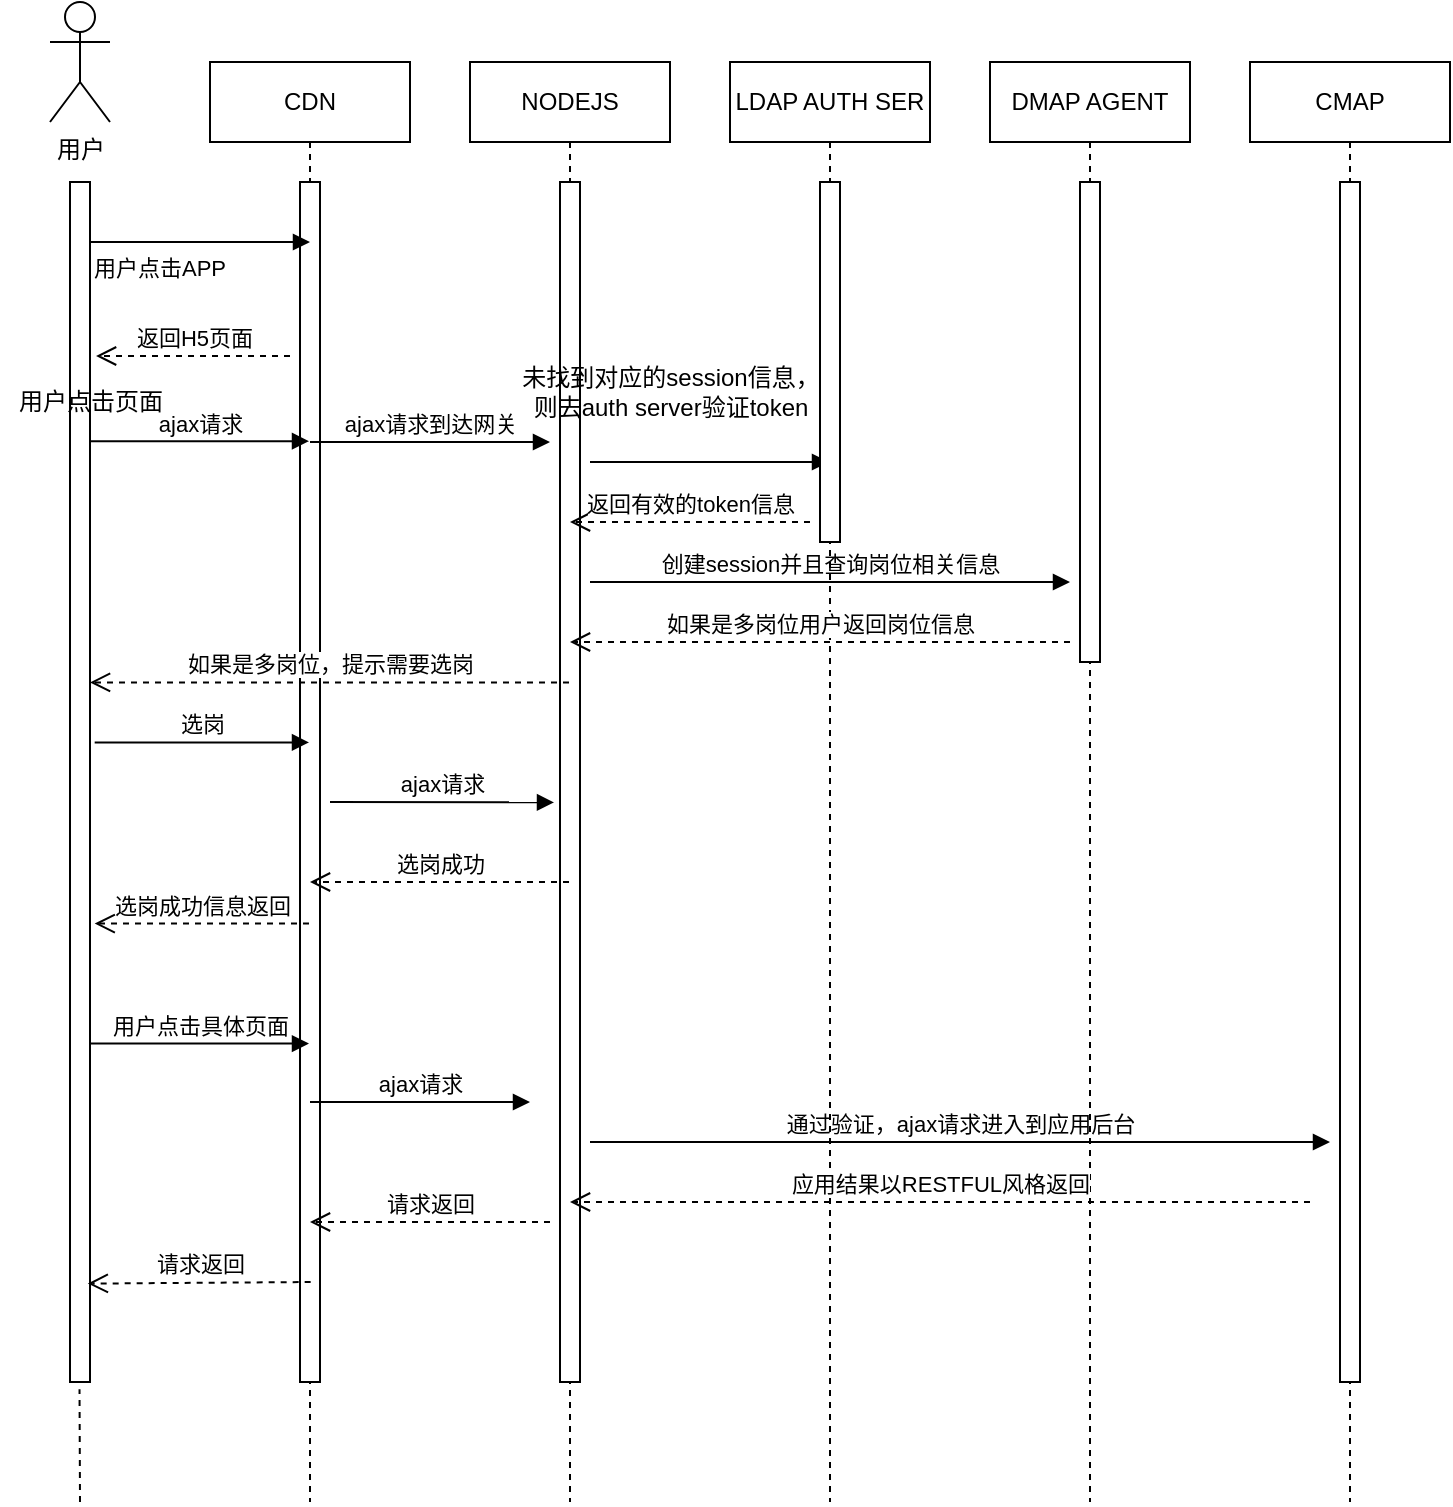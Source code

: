 <mxfile version="13.10.3" type="github">
  <diagram id="NX9DWhBfDyaRGIyjjMjA" name="Page-1">
    <mxGraphModel dx="818" dy="533" grid="1" gridSize="10" guides="1" tooltips="1" connect="1" arrows="1" fold="1" page="1" pageScale="1" pageWidth="827" pageHeight="1169" math="0" shadow="0">
      <root>
        <mxCell id="0" />
        <mxCell id="1" parent="0" />
        <mxCell id="uk9vNTl8983ohQFPO6-9-1" value="用户&lt;br&gt;" style="shape=umlActor;verticalLabelPosition=bottom;verticalAlign=top;html=1;" vertex="1" parent="1">
          <mxGeometry x="50" y="80" width="30" height="60" as="geometry" />
        </mxCell>
        <mxCell id="uk9vNTl8983ohQFPO6-9-2" value="" style="html=1;points=[];perimeter=orthogonalPerimeter;" vertex="1" parent="1">
          <mxGeometry x="60" y="170" width="10" height="600" as="geometry" />
        </mxCell>
        <mxCell id="uk9vNTl8983ohQFPO6-9-3" value="CDN" style="shape=umlLifeline;perimeter=lifelinePerimeter;whiteSpace=wrap;html=1;container=1;collapsible=0;recursiveResize=0;outlineConnect=0;" vertex="1" parent="1">
          <mxGeometry x="130" y="110" width="100" height="720" as="geometry" />
        </mxCell>
        <mxCell id="uk9vNTl8983ohQFPO6-9-8" value="" style="html=1;points=[];perimeter=orthogonalPerimeter;" vertex="1" parent="uk9vNTl8983ohQFPO6-9-3">
          <mxGeometry x="45" y="60" width="10" height="600" as="geometry" />
        </mxCell>
        <mxCell id="uk9vNTl8983ohQFPO6-9-18" value="ajax请求到达网关" style="html=1;verticalAlign=bottom;endArrow=block;" edge="1" parent="uk9vNTl8983ohQFPO6-9-3">
          <mxGeometry width="80" relative="1" as="geometry">
            <mxPoint x="50" y="190" as="sourcePoint" />
            <mxPoint x="170" y="190" as="targetPoint" />
          </mxGeometry>
        </mxCell>
        <mxCell id="uk9vNTl8983ohQFPO6-9-32" value="ajax请求" style="html=1;verticalAlign=bottom;endArrow=block;entryX=-0.3;entryY=0.517;entryDx=0;entryDy=0;entryPerimeter=0;" edge="1" parent="uk9vNTl8983ohQFPO6-9-3" target="uk9vNTl8983ohQFPO6-9-9">
          <mxGeometry width="80" relative="1" as="geometry">
            <mxPoint x="60" y="370" as="sourcePoint" />
            <mxPoint x="160" y="369" as="targetPoint" />
          </mxGeometry>
        </mxCell>
        <mxCell id="uk9vNTl8983ohQFPO6-9-37" value="ajax请求" style="html=1;verticalAlign=bottom;endArrow=block;" edge="1" parent="uk9vNTl8983ohQFPO6-9-3">
          <mxGeometry width="80" relative="1" as="geometry">
            <mxPoint x="50" y="520" as="sourcePoint" />
            <mxPoint x="160" y="520" as="targetPoint" />
          </mxGeometry>
        </mxCell>
        <mxCell id="uk9vNTl8983ohQFPO6-9-45" value="请求返回" style="html=1;verticalAlign=bottom;endArrow=open;dashed=1;endSize=8;" edge="1" parent="uk9vNTl8983ohQFPO6-9-3" target="uk9vNTl8983ohQFPO6-9-3">
          <mxGeometry relative="1" as="geometry">
            <mxPoint x="170" y="580" as="sourcePoint" />
            <mxPoint x="90" y="580" as="targetPoint" />
          </mxGeometry>
        </mxCell>
        <mxCell id="uk9vNTl8983ohQFPO6-9-4" value="NODEJS" style="shape=umlLifeline;perimeter=lifelinePerimeter;whiteSpace=wrap;html=1;container=1;collapsible=0;recursiveResize=0;outlineConnect=0;" vertex="1" parent="1">
          <mxGeometry x="260" y="110" width="100" height="720" as="geometry" />
        </mxCell>
        <mxCell id="uk9vNTl8983ohQFPO6-9-9" value="" style="html=1;points=[];perimeter=orthogonalPerimeter;" vertex="1" parent="uk9vNTl8983ohQFPO6-9-4">
          <mxGeometry x="45" y="60" width="10" height="600" as="geometry" />
        </mxCell>
        <mxCell id="uk9vNTl8983ohQFPO6-9-20" value="" style="html=1;verticalAlign=bottom;endArrow=block;" edge="1" parent="uk9vNTl8983ohQFPO6-9-4" target="uk9vNTl8983ohQFPO6-9-5">
          <mxGeometry width="80" relative="1" as="geometry">
            <mxPoint x="60" y="200" as="sourcePoint" />
            <mxPoint x="160" y="200" as="targetPoint" />
            <Array as="points">
              <mxPoint x="120" y="200" />
            </Array>
          </mxGeometry>
        </mxCell>
        <mxCell id="uk9vNTl8983ohQFPO6-9-22" value="返回有效的token信息" style="html=1;verticalAlign=bottom;endArrow=open;dashed=1;endSize=8;" edge="1" parent="uk9vNTl8983ohQFPO6-9-4" target="uk9vNTl8983ohQFPO6-9-4">
          <mxGeometry relative="1" as="geometry">
            <mxPoint x="170" y="230" as="sourcePoint" />
            <mxPoint x="90" y="230" as="targetPoint" />
          </mxGeometry>
        </mxCell>
        <mxCell id="uk9vNTl8983ohQFPO6-9-24" value="创建session并且查询岗位相关信息" style="html=1;verticalAlign=bottom;endArrow=block;" edge="1" parent="uk9vNTl8983ohQFPO6-9-4">
          <mxGeometry width="80" relative="1" as="geometry">
            <mxPoint x="60" y="260" as="sourcePoint" />
            <mxPoint x="300" y="260" as="targetPoint" />
          </mxGeometry>
        </mxCell>
        <mxCell id="uk9vNTl8983ohQFPO6-9-43" value="通过验证，ajax请求进入到应用后台" style="html=1;verticalAlign=bottom;endArrow=block;" edge="1" parent="uk9vNTl8983ohQFPO6-9-4">
          <mxGeometry width="80" relative="1" as="geometry">
            <mxPoint x="60" y="540" as="sourcePoint" />
            <mxPoint x="430" y="540" as="targetPoint" />
          </mxGeometry>
        </mxCell>
        <mxCell id="uk9vNTl8983ohQFPO6-9-5" value="LDAP AUTH SER" style="shape=umlLifeline;perimeter=lifelinePerimeter;whiteSpace=wrap;html=1;container=1;collapsible=0;recursiveResize=0;outlineConnect=0;" vertex="1" parent="1">
          <mxGeometry x="390" y="110" width="100" height="720" as="geometry" />
        </mxCell>
        <mxCell id="uk9vNTl8983ohQFPO6-9-21" value="" style="html=1;points=[];perimeter=orthogonalPerimeter;" vertex="1" parent="uk9vNTl8983ohQFPO6-9-5">
          <mxGeometry x="45" y="60" width="10" height="180" as="geometry" />
        </mxCell>
        <mxCell id="uk9vNTl8983ohQFPO6-9-26" value="如果是多岗位用户返回岗位信息" style="html=1;verticalAlign=bottom;endArrow=open;dashed=1;endSize=8;" edge="1" parent="uk9vNTl8983ohQFPO6-9-5" target="uk9vNTl8983ohQFPO6-9-4">
          <mxGeometry relative="1" as="geometry">
            <mxPoint x="170" y="290" as="sourcePoint" />
            <mxPoint x="90" y="290" as="targetPoint" />
          </mxGeometry>
        </mxCell>
        <mxCell id="uk9vNTl8983ohQFPO6-9-6" value="DMAP AGENT" style="shape=umlLifeline;perimeter=lifelinePerimeter;whiteSpace=wrap;html=1;container=1;collapsible=0;recursiveResize=0;outlineConnect=0;" vertex="1" parent="1">
          <mxGeometry x="520" y="110" width="100" height="720" as="geometry" />
        </mxCell>
        <mxCell id="uk9vNTl8983ohQFPO6-9-23" value="" style="html=1;points=[];perimeter=orthogonalPerimeter;" vertex="1" parent="uk9vNTl8983ohQFPO6-9-6">
          <mxGeometry x="45" y="60" width="10" height="240" as="geometry" />
        </mxCell>
        <mxCell id="uk9vNTl8983ohQFPO6-9-7" value="CMAP" style="shape=umlLifeline;perimeter=lifelinePerimeter;whiteSpace=wrap;html=1;container=1;collapsible=0;recursiveResize=0;outlineConnect=0;" vertex="1" parent="1">
          <mxGeometry x="650" y="110" width="100" height="720" as="geometry" />
        </mxCell>
        <mxCell id="uk9vNTl8983ohQFPO6-9-38" value="" style="html=1;points=[];perimeter=orthogonalPerimeter;" vertex="1" parent="uk9vNTl8983ohQFPO6-9-7">
          <mxGeometry x="45" y="60" width="10" height="600" as="geometry" />
        </mxCell>
        <mxCell id="uk9vNTl8983ohQFPO6-9-11" value="用户点击APP" style="endArrow=block;endFill=1;html=1;edgeStyle=orthogonalEdgeStyle;align=left;verticalAlign=top;" edge="1" parent="1">
          <mxGeometry x="-1" relative="1" as="geometry">
            <mxPoint x="70" y="200" as="sourcePoint" />
            <mxPoint x="180" y="200" as="targetPoint" />
          </mxGeometry>
        </mxCell>
        <mxCell id="uk9vNTl8983ohQFPO6-9-14" value="返回H5页面" style="html=1;verticalAlign=bottom;endArrow=open;dashed=1;endSize=8;entryX=1.303;entryY=0.145;entryDx=0;entryDy=0;entryPerimeter=0;" edge="1" parent="1" target="uk9vNTl8983ohQFPO6-9-2">
          <mxGeometry relative="1" as="geometry">
            <mxPoint x="170" y="257" as="sourcePoint" />
            <mxPoint x="80" y="257" as="targetPoint" />
          </mxGeometry>
        </mxCell>
        <mxCell id="uk9vNTl8983ohQFPO6-9-15" value="ajax请求" style="html=1;verticalAlign=bottom;endArrow=block;exitX=1.028;exitY=0.216;exitDx=0;exitDy=0;exitPerimeter=0;" edge="1" parent="1" source="uk9vNTl8983ohQFPO6-9-2" target="uk9vNTl8983ohQFPO6-9-3">
          <mxGeometry width="80" relative="1" as="geometry">
            <mxPoint x="80" y="300" as="sourcePoint" />
            <mxPoint x="150" y="300" as="targetPoint" />
          </mxGeometry>
        </mxCell>
        <mxCell id="uk9vNTl8983ohQFPO6-9-16" value="用户点击页面" style="text;html=1;align=center;verticalAlign=middle;resizable=0;points=[];autosize=1;" vertex="1" parent="1">
          <mxGeometry x="25" y="270" width="90" height="20" as="geometry" />
        </mxCell>
        <mxCell id="uk9vNTl8983ohQFPO6-9-19" value="未找到对应的session信息，&lt;br&gt;则去auth server验证token" style="text;html=1;align=center;verticalAlign=middle;resizable=0;points=[];autosize=1;" vertex="1" parent="1">
          <mxGeometry x="280" y="260" width="160" height="30" as="geometry" />
        </mxCell>
        <mxCell id="uk9vNTl8983ohQFPO6-9-31" value="选岗" style="html=1;verticalAlign=bottom;endArrow=block;exitX=1.234;exitY=0.467;exitDx=0;exitDy=0;exitPerimeter=0;" edge="1" parent="1" source="uk9vNTl8983ohQFPO6-9-2" target="uk9vNTl8983ohQFPO6-9-3">
          <mxGeometry width="80" relative="1" as="geometry">
            <mxPoint x="80" y="450" as="sourcePoint" />
            <mxPoint x="150" y="450" as="targetPoint" />
          </mxGeometry>
        </mxCell>
        <mxCell id="uk9vNTl8983ohQFPO6-9-35" value="选岗成功信息返回" style="html=1;verticalAlign=bottom;endArrow=open;dashed=1;endSize=8;entryX=1.234;entryY=0.618;entryDx=0;entryDy=0;entryPerimeter=0;" edge="1" parent="1" source="uk9vNTl8983ohQFPO6-9-3" target="uk9vNTl8983ohQFPO6-9-2">
          <mxGeometry relative="1" as="geometry">
            <mxPoint x="160" y="540" as="sourcePoint" />
            <mxPoint x="80" y="540" as="targetPoint" />
          </mxGeometry>
        </mxCell>
        <mxCell id="uk9vNTl8983ohQFPO6-9-36" value="用户点击具体页面" style="html=1;verticalAlign=bottom;endArrow=block;exitX=0.959;exitY=0.718;exitDx=0;exitDy=0;exitPerimeter=0;" edge="1" parent="1" source="uk9vNTl8983ohQFPO6-9-2" target="uk9vNTl8983ohQFPO6-9-3">
          <mxGeometry width="80" relative="1" as="geometry">
            <mxPoint x="80" y="599" as="sourcePoint" />
            <mxPoint x="160" y="600" as="targetPoint" />
          </mxGeometry>
        </mxCell>
        <mxCell id="uk9vNTl8983ohQFPO6-9-44" value="应用结果以RESTFUL风格返回" style="html=1;verticalAlign=bottom;endArrow=open;dashed=1;endSize=8;" edge="1" parent="1" target="uk9vNTl8983ohQFPO6-9-4">
          <mxGeometry relative="1" as="geometry">
            <mxPoint x="680" y="680" as="sourcePoint" />
            <mxPoint x="620" y="680" as="targetPoint" />
          </mxGeometry>
        </mxCell>
        <mxCell id="uk9vNTl8983ohQFPO6-9-46" value="请求返回" style="html=1;verticalAlign=bottom;endArrow=open;dashed=1;endSize=8;entryX=0.89;entryY=0.918;entryDx=0;entryDy=0;entryPerimeter=0;" edge="1" parent="1" target="uk9vNTl8983ohQFPO6-9-2">
          <mxGeometry relative="1" as="geometry">
            <mxPoint x="180.33" y="720" as="sourcePoint" />
            <mxPoint x="80" y="720" as="targetPoint" />
          </mxGeometry>
        </mxCell>
        <mxCell id="uk9vNTl8983ohQFPO6-9-49" value="" style="endArrow=none;dashed=1;html=1;entryX=0.476;entryY=1.006;entryDx=0;entryDy=0;entryPerimeter=0;" edge="1" parent="1" target="uk9vNTl8983ohQFPO6-9-2">
          <mxGeometry width="50" height="50" relative="1" as="geometry">
            <mxPoint x="65" y="830" as="sourcePoint" />
            <mxPoint x="110" y="810" as="targetPoint" />
          </mxGeometry>
        </mxCell>
        <mxCell id="uk9vNTl8983ohQFPO6-9-30" value="如果是多岗位，提示需要选岗" style="html=1;verticalAlign=bottom;endArrow=open;dashed=1;endSize=8;entryX=1;entryY=0.417;entryDx=0;entryDy=0;entryPerimeter=0;" edge="1" parent="1" source="uk9vNTl8983ohQFPO6-9-4" target="uk9vNTl8983ohQFPO6-9-2">
          <mxGeometry relative="1" as="geometry">
            <mxPoint x="290" y="420" as="sourcePoint" />
            <mxPoint x="80" y="420" as="targetPoint" />
          </mxGeometry>
        </mxCell>
        <mxCell id="uk9vNTl8983ohQFPO6-9-33" value="选岗成功" style="html=1;verticalAlign=bottom;endArrow=open;dashed=1;endSize=8;" edge="1" parent="1" source="uk9vNTl8983ohQFPO6-9-4" target="uk9vNTl8983ohQFPO6-9-3">
          <mxGeometry relative="1" as="geometry">
            <mxPoint x="290" y="520" as="sourcePoint" />
            <mxPoint x="220" y="520" as="targetPoint" />
            <Array as="points">
              <mxPoint x="280" y="520" />
            </Array>
          </mxGeometry>
        </mxCell>
      </root>
    </mxGraphModel>
  </diagram>
</mxfile>
